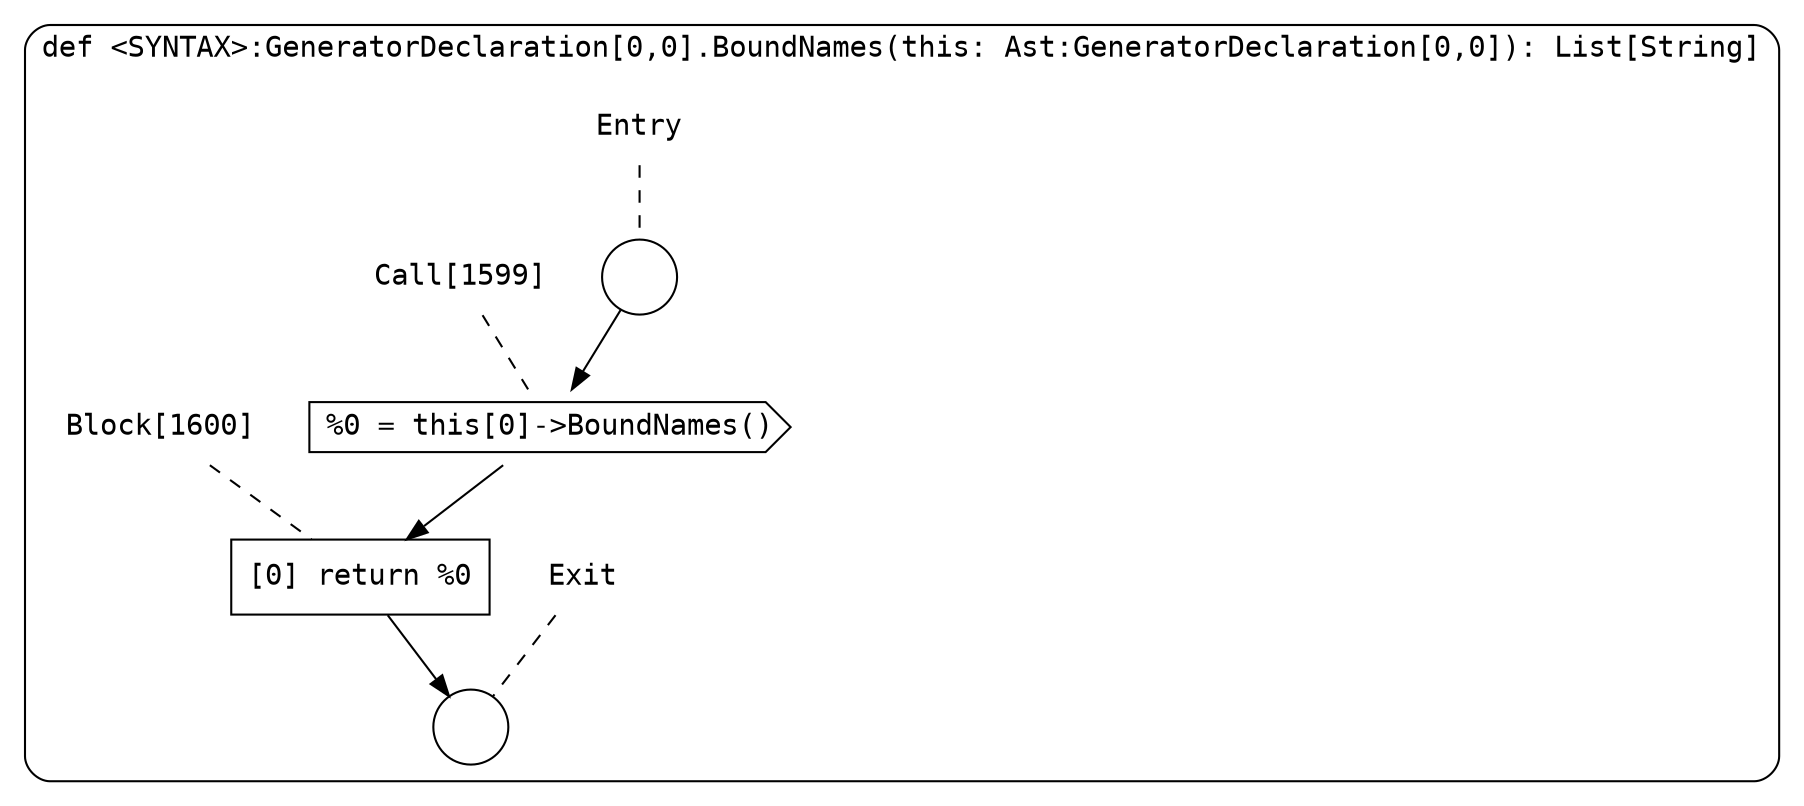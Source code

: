 digraph {
  graph [fontname = "Consolas"]
  node [fontname = "Consolas"]
  edge [fontname = "Consolas"]
  subgraph cluster211 {
    label = "def <SYNTAX>:GeneratorDeclaration[0,0].BoundNames(this: Ast:GeneratorDeclaration[0,0]): List[String]"
    style = rounded
    cluster211_entry_name [shape=none, label=<<font color="black">Entry</font>>]
    cluster211_entry_name -> cluster211_entry [arrowhead=none, color="black", style=dashed]
    cluster211_entry [shape=circle label=" " color="black" fillcolor="white" style=filled]
    cluster211_entry -> node1599 [color="black"]
    cluster211_exit_name [shape=none, label=<<font color="black">Exit</font>>]
    cluster211_exit_name -> cluster211_exit [arrowhead=none, color="black", style=dashed]
    cluster211_exit [shape=circle label=" " color="black" fillcolor="white" style=filled]
    node1599_name [shape=none, label=<<font color="black">Call[1599]</font>>]
    node1599_name -> node1599 [arrowhead=none, color="black", style=dashed]
    node1599 [shape=cds, label=<<font color="black">%0 = this[0]-&gt;BoundNames()</font>> color="black" fillcolor="white", style=filled]
    node1599 -> node1600 [color="black"]
    node1600_name [shape=none, label=<<font color="black">Block[1600]</font>>]
    node1600_name -> node1600 [arrowhead=none, color="black", style=dashed]
    node1600 [shape=box, label=<<font color="black">[0] return %0<BR ALIGN="LEFT"/></font>> color="black" fillcolor="white", style=filled]
    node1600 -> cluster211_exit [color="black"]
  }
}